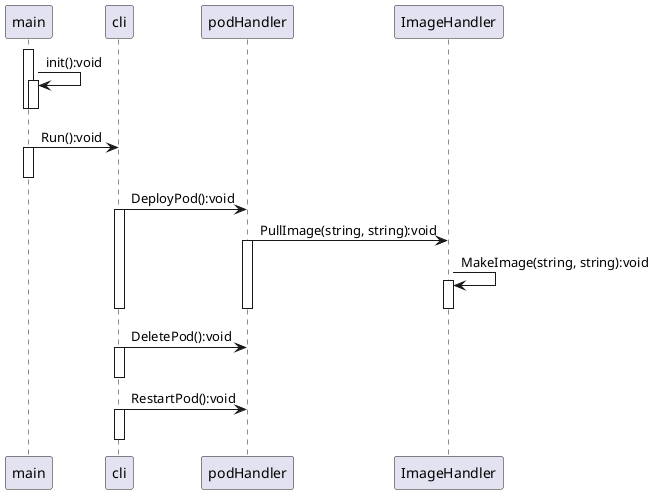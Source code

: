 @startuml

activate main
main -> main : init():void
activate main
deactivate main
deactivate main

main -> cli : Run():void
activate main
deactivate main

cli -> podHandler : DeployPod():void
activate cli
podHandler -> ImageHandler : PullImage(string, string):void
activate podHandler

ImageHandler -> ImageHandler : MakeImage(string, string):void
activate ImageHandler
deactivate cli
deactivate ImageHandler
deactivate podHandler

cli -> podHandler : DeletePod():void
activate cli
deactivate cli

cli -> podHandler : RestartPod():void
activate cli
deactivate cli

@enduml